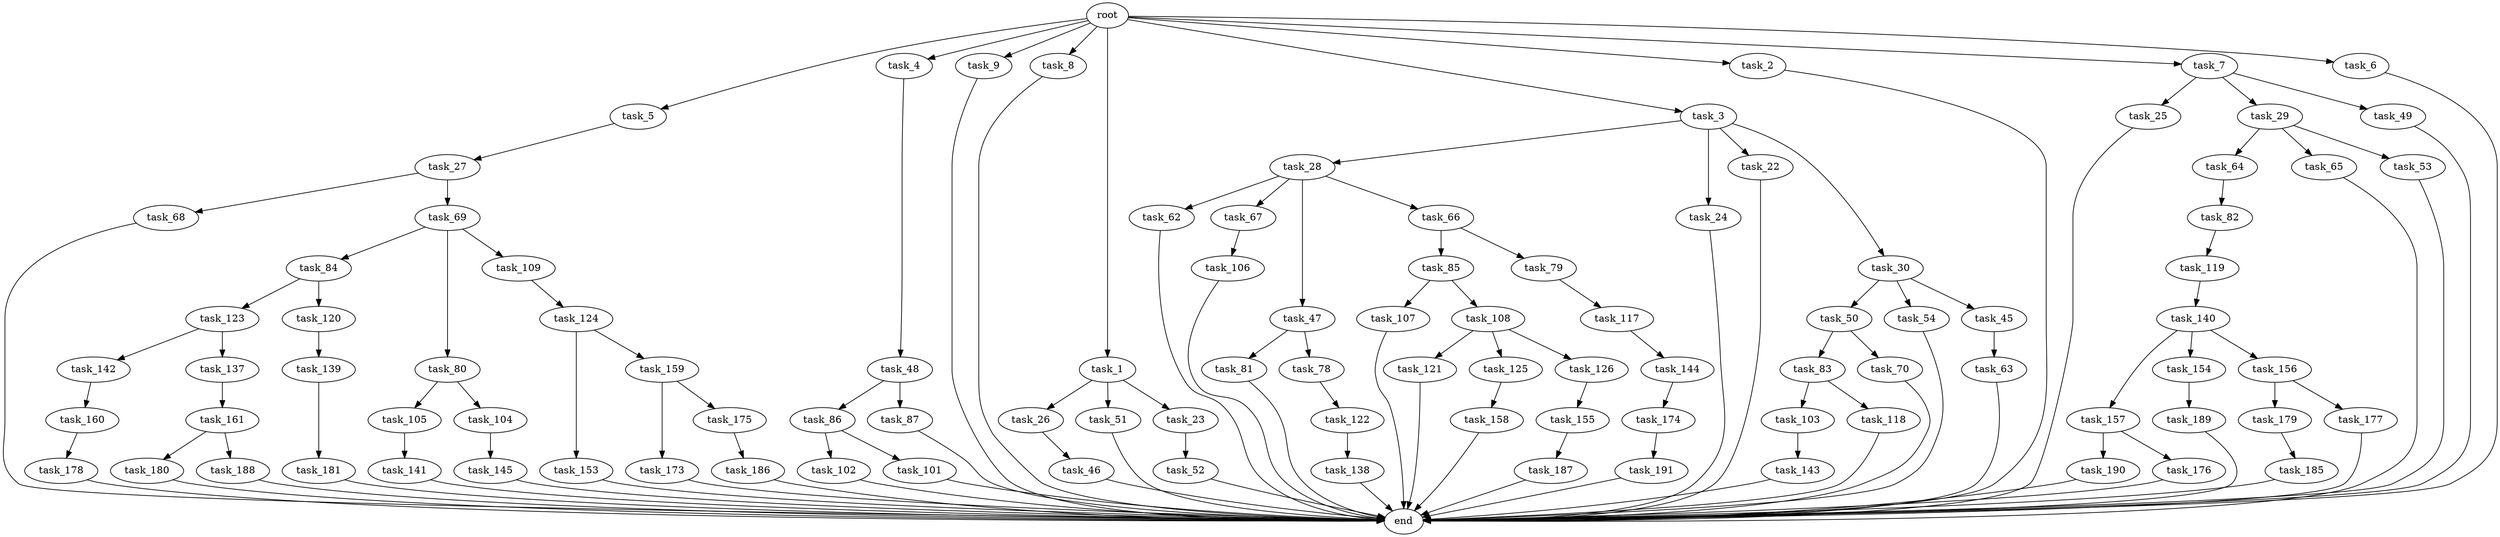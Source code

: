 digraph G {
  task_180 [size="3092376453.120000"];
  task_27 [size="1374389534.720000"];
  task_68 [size="773094113.280000"];
  task_50 [size="773094113.280000"];
  task_119 [size="4209067950.080000"];
  task_181 [size="4209067950.080000"];
  task_185 [size="4209067950.080000"];
  task_187 [size="5497558138.880000"];
  task_5 [size="10.240000"];
  task_4 [size="10.240000"];
  task_121 [size="2147483648.000000"];
  task_84 [size="343597383.680000"];
  task_81 [size="773094113.280000"];
  task_143 [size="343597383.680000"];
  task_26 [size="1374389534.720000"];
  task_64 [size="343597383.680000"];
  task_103 [size="2147483648.000000"];
  task_118 [size="2147483648.000000"];
  task_141 [size="5497558138.880000"];
  task_190 [size="1374389534.720000"];
  task_51 [size="1374389534.720000"];
  task_28 [size="5497558138.880000"];
  task_102 [size="8589934592.000000"];
  task_82 [size="1374389534.720000"];
  task_9 [size="10.240000"];
  task_54 [size="773094113.280000"];
  task_174 [size="5497558138.880000"];
  task_52 [size="343597383.680000"];
  task_142 [size="4209067950.080000"];
  task_186 [size="4209067950.080000"];
  task_153 [size="4209067950.080000"];
  root [size="0.000000"];
  task_8 [size="10.240000"];
  task_117 [size="5497558138.880000"];
  task_86 [size="8589934592.000000"];
  task_160 [size="2147483648.000000"];
  task_179 [size="6957847019.520000"];
  task_80 [size="343597383.680000"];
  task_83 [size="1374389534.720000"];
  task_1 [size="10.240000"];
  task_105 [size="8589934592.000000"];
  task_188 [size="3092376453.120000"];
  task_140 [size="3092376453.120000"];
  task_158 [size="3092376453.120000"];
  task_24 [size="5497558138.880000"];
  task_85 [size="6957847019.520000"];
  task_157 [size="8589934592.000000"];
  task_104 [size="8589934592.000000"];
  task_177 [size="6957847019.520000"];
  task_106 [size="8589934592.000000"];
  task_122 [size="773094113.280000"];
  task_63 [size="3092376453.120000"];
  task_22 [size="5497558138.880000"];
  task_173 [size="8589934592.000000"];
  task_3 [size="10.240000"];
  task_139 [size="773094113.280000"];
  end [size="0.000000"];
  task_144 [size="3092376453.120000"];
  task_70 [size="1374389534.720000"];
  task_69 [size="773094113.280000"];
  task_154 [size="8589934592.000000"];
  task_176 [size="1374389534.720000"];
  task_62 [size="3092376453.120000"];
  task_78 [size="773094113.280000"];
  task_161 [size="773094113.280000"];
  task_107 [size="4209067950.080000"];
  task_30 [size="5497558138.880000"];
  task_137 [size="4209067950.080000"];
  task_79 [size="6957847019.520000"];
  task_48 [size="3092376453.120000"];
  task_45 [size="773094113.280000"];
  task_46 [size="8589934592.000000"];
  task_124 [size="6957847019.520000"];
  task_145 [size="773094113.280000"];
  task_125 [size="2147483648.000000"];
  task_2 [size="10.240000"];
  task_138 [size="8589934592.000000"];
  task_25 [size="343597383.680000"];
  task_156 [size="8589934592.000000"];
  task_29 [size="343597383.680000"];
  task_123 [size="3092376453.120000"];
  task_23 [size="1374389534.720000"];
  task_87 [size="8589934592.000000"];
  task_109 [size="343597383.680000"];
  task_178 [size="2147483648.000000"];
  task_126 [size="2147483648.000000"];
  task_49 [size="343597383.680000"];
  task_155 [size="5497558138.880000"];
  task_65 [size="343597383.680000"];
  task_67 [size="3092376453.120000"];
  task_7 [size="10.240000"];
  task_189 [size="4209067950.080000"];
  task_120 [size="3092376453.120000"];
  task_47 [size="3092376453.120000"];
  task_191 [size="5497558138.880000"];
  task_6 [size="10.240000"];
  task_108 [size="4209067950.080000"];
  task_66 [size="3092376453.120000"];
  task_101 [size="8589934592.000000"];
  task_159 [size="4209067950.080000"];
  task_175 [size="8589934592.000000"];
  task_53 [size="343597383.680000"];

  task_180 -> end [size="1.000000"];
  task_27 -> task_69 [size="75497472.000000"];
  task_27 -> task_68 [size="75497472.000000"];
  task_68 -> end [size="1.000000"];
  task_50 -> task_83 [size="134217728.000000"];
  task_50 -> task_70 [size="134217728.000000"];
  task_119 -> task_140 [size="301989888.000000"];
  task_181 -> end [size="1.000000"];
  task_185 -> end [size="1.000000"];
  task_187 -> end [size="1.000000"];
  task_5 -> task_27 [size="134217728.000000"];
  task_4 -> task_48 [size="301989888.000000"];
  task_121 -> end [size="1.000000"];
  task_84 -> task_120 [size="301989888.000000"];
  task_84 -> task_123 [size="301989888.000000"];
  task_81 -> end [size="1.000000"];
  task_143 -> end [size="1.000000"];
  task_26 -> task_46 [size="838860800.000000"];
  task_64 -> task_82 [size="134217728.000000"];
  task_103 -> task_143 [size="33554432.000000"];
  task_118 -> end [size="1.000000"];
  task_141 -> end [size="1.000000"];
  task_190 -> end [size="1.000000"];
  task_51 -> end [size="1.000000"];
  task_28 -> task_62 [size="301989888.000000"];
  task_28 -> task_47 [size="301989888.000000"];
  task_28 -> task_66 [size="301989888.000000"];
  task_28 -> task_67 [size="301989888.000000"];
  task_102 -> end [size="1.000000"];
  task_82 -> task_119 [size="411041792.000000"];
  task_9 -> end [size="1.000000"];
  task_54 -> end [size="1.000000"];
  task_174 -> task_191 [size="536870912.000000"];
  task_52 -> end [size="1.000000"];
  task_142 -> task_160 [size="209715200.000000"];
  task_186 -> end [size="1.000000"];
  task_153 -> end [size="1.000000"];
  root -> task_8 [size="1.000000"];
  root -> task_2 [size="1.000000"];
  root -> task_5 [size="1.000000"];
  root -> task_4 [size="1.000000"];
  root -> task_9 [size="1.000000"];
  root -> task_1 [size="1.000000"];
  root -> task_7 [size="1.000000"];
  root -> task_6 [size="1.000000"];
  root -> task_3 [size="1.000000"];
  task_8 -> end [size="1.000000"];
  task_117 -> task_144 [size="301989888.000000"];
  task_86 -> task_102 [size="838860800.000000"];
  task_86 -> task_101 [size="838860800.000000"];
  task_160 -> task_178 [size="209715200.000000"];
  task_179 -> task_185 [size="411041792.000000"];
  task_80 -> task_104 [size="838860800.000000"];
  task_80 -> task_105 [size="838860800.000000"];
  task_83 -> task_118 [size="209715200.000000"];
  task_83 -> task_103 [size="209715200.000000"];
  task_1 -> task_51 [size="134217728.000000"];
  task_1 -> task_26 [size="134217728.000000"];
  task_1 -> task_23 [size="134217728.000000"];
  task_105 -> task_141 [size="536870912.000000"];
  task_188 -> end [size="1.000000"];
  task_140 -> task_154 [size="838860800.000000"];
  task_140 -> task_156 [size="838860800.000000"];
  task_140 -> task_157 [size="838860800.000000"];
  task_158 -> end [size="1.000000"];
  task_24 -> end [size="1.000000"];
  task_85 -> task_108 [size="411041792.000000"];
  task_85 -> task_107 [size="411041792.000000"];
  task_157 -> task_190 [size="134217728.000000"];
  task_157 -> task_176 [size="134217728.000000"];
  task_104 -> task_145 [size="75497472.000000"];
  task_177 -> end [size="1.000000"];
  task_106 -> end [size="1.000000"];
  task_122 -> task_138 [size="838860800.000000"];
  task_63 -> end [size="1.000000"];
  task_22 -> end [size="1.000000"];
  task_173 -> end [size="1.000000"];
  task_3 -> task_30 [size="536870912.000000"];
  task_3 -> task_22 [size="536870912.000000"];
  task_3 -> task_24 [size="536870912.000000"];
  task_3 -> task_28 [size="536870912.000000"];
  task_139 -> task_181 [size="411041792.000000"];
  task_144 -> task_174 [size="536870912.000000"];
  task_70 -> end [size="1.000000"];
  task_69 -> task_84 [size="33554432.000000"];
  task_69 -> task_109 [size="33554432.000000"];
  task_69 -> task_80 [size="33554432.000000"];
  task_154 -> task_189 [size="411041792.000000"];
  task_176 -> end [size="1.000000"];
  task_62 -> end [size="1.000000"];
  task_78 -> task_122 [size="75497472.000000"];
  task_161 -> task_188 [size="301989888.000000"];
  task_161 -> task_180 [size="301989888.000000"];
  task_107 -> end [size="1.000000"];
  task_30 -> task_45 [size="75497472.000000"];
  task_30 -> task_54 [size="75497472.000000"];
  task_30 -> task_50 [size="75497472.000000"];
  task_137 -> task_161 [size="75497472.000000"];
  task_79 -> task_117 [size="536870912.000000"];
  task_48 -> task_86 [size="838860800.000000"];
  task_48 -> task_87 [size="838860800.000000"];
  task_45 -> task_63 [size="301989888.000000"];
  task_46 -> end [size="1.000000"];
  task_124 -> task_159 [size="411041792.000000"];
  task_124 -> task_153 [size="411041792.000000"];
  task_145 -> end [size="1.000000"];
  task_125 -> task_158 [size="301989888.000000"];
  task_2 -> end [size="1.000000"];
  task_138 -> end [size="1.000000"];
  task_25 -> end [size="1.000000"];
  task_156 -> task_177 [size="679477248.000000"];
  task_156 -> task_179 [size="679477248.000000"];
  task_29 -> task_65 [size="33554432.000000"];
  task_29 -> task_64 [size="33554432.000000"];
  task_29 -> task_53 [size="33554432.000000"];
  task_123 -> task_137 [size="411041792.000000"];
  task_123 -> task_142 [size="411041792.000000"];
  task_23 -> task_52 [size="33554432.000000"];
  task_87 -> end [size="1.000000"];
  task_109 -> task_124 [size="679477248.000000"];
  task_178 -> end [size="1.000000"];
  task_126 -> task_155 [size="536870912.000000"];
  task_49 -> end [size="1.000000"];
  task_155 -> task_187 [size="536870912.000000"];
  task_65 -> end [size="1.000000"];
  task_67 -> task_106 [size="838860800.000000"];
  task_7 -> task_49 [size="33554432.000000"];
  task_7 -> task_25 [size="33554432.000000"];
  task_7 -> task_29 [size="33554432.000000"];
  task_189 -> end [size="1.000000"];
  task_120 -> task_139 [size="75497472.000000"];
  task_47 -> task_78 [size="75497472.000000"];
  task_47 -> task_81 [size="75497472.000000"];
  task_191 -> end [size="1.000000"];
  task_6 -> end [size="1.000000"];
  task_108 -> task_121 [size="209715200.000000"];
  task_108 -> task_125 [size="209715200.000000"];
  task_108 -> task_126 [size="209715200.000000"];
  task_66 -> task_79 [size="679477248.000000"];
  task_66 -> task_85 [size="679477248.000000"];
  task_101 -> end [size="1.000000"];
  task_159 -> task_173 [size="838860800.000000"];
  task_159 -> task_175 [size="838860800.000000"];
  task_175 -> task_186 [size="411041792.000000"];
  task_53 -> end [size="1.000000"];
}
